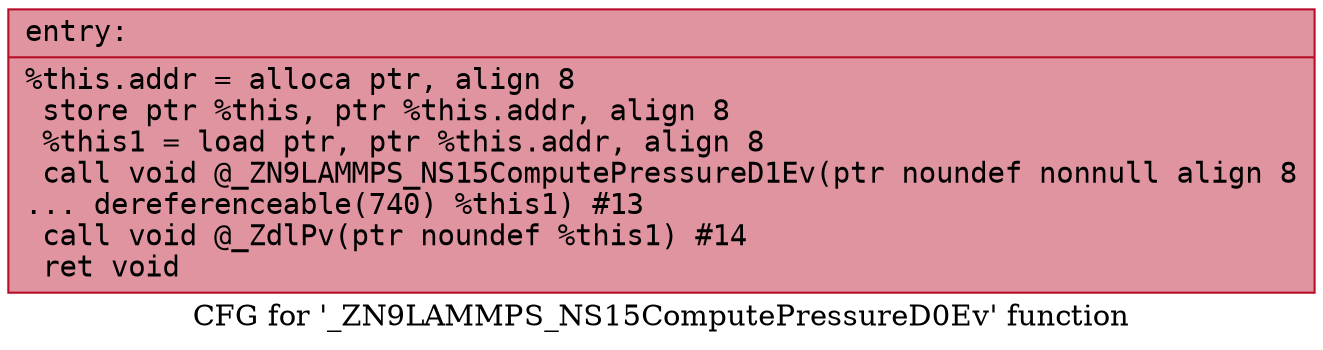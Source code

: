 digraph "CFG for '_ZN9LAMMPS_NS15ComputePressureD0Ev' function" {
	label="CFG for '_ZN9LAMMPS_NS15ComputePressureD0Ev' function";

	Node0x557ad5d71950 [shape=record,color="#b70d28ff", style=filled, fillcolor="#b70d2870" fontname="Courier",label="{entry:\l|  %this.addr = alloca ptr, align 8\l  store ptr %this, ptr %this.addr, align 8\l  %this1 = load ptr, ptr %this.addr, align 8\l  call void @_ZN9LAMMPS_NS15ComputePressureD1Ev(ptr noundef nonnull align 8\l... dereferenceable(740) %this1) #13\l  call void @_ZdlPv(ptr noundef %this1) #14\l  ret void\l}"];
}
